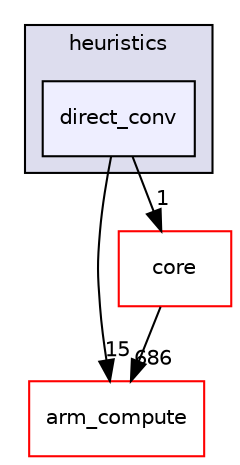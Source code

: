 digraph "src/runtime/heuristics/direct_conv" {
  compound=true
  node [ fontsize="10", fontname="Helvetica"];
  edge [ labelfontsize="10", labelfontname="Helvetica"];
  subgraph clusterdir_3fe890f1593b95fd486bc879bbb074a9 {
    graph [ bgcolor="#ddddee", pencolor="black", label="heuristics" fontname="Helvetica", fontsize="10", URL="dir_3fe890f1593b95fd486bc879bbb074a9.xhtml"]
  dir_17d7fb3aad810e16f6b9be69bd45b018 [shape=box, label="direct_conv", style="filled", fillcolor="#eeeeff", pencolor="black", URL="dir_17d7fb3aad810e16f6b9be69bd45b018.xhtml"];
  }
  dir_214608ef36d61442cb2b0c1c4e9a7def [shape=box label="arm_compute" fillcolor="white" style="filled" color="red" URL="dir_214608ef36d61442cb2b0c1c4e9a7def.xhtml"];
  dir_aebb8dcc11953d78e620bbef0b9e2183 [shape=box label="core" fillcolor="white" style="filled" color="red" URL="dir_aebb8dcc11953d78e620bbef0b9e2183.xhtml"];
  dir_17d7fb3aad810e16f6b9be69bd45b018->dir_214608ef36d61442cb2b0c1c4e9a7def [headlabel="15", labeldistance=1.5 headhref="dir_000540_000000.xhtml"];
  dir_17d7fb3aad810e16f6b9be69bd45b018->dir_aebb8dcc11953d78e620bbef0b9e2183 [headlabel="1", labeldistance=1.5 headhref="dir_000540_000017.xhtml"];
  dir_aebb8dcc11953d78e620bbef0b9e2183->dir_214608ef36d61442cb2b0c1c4e9a7def [headlabel="686", labeldistance=1.5 headhref="dir_000017_000000.xhtml"];
}

